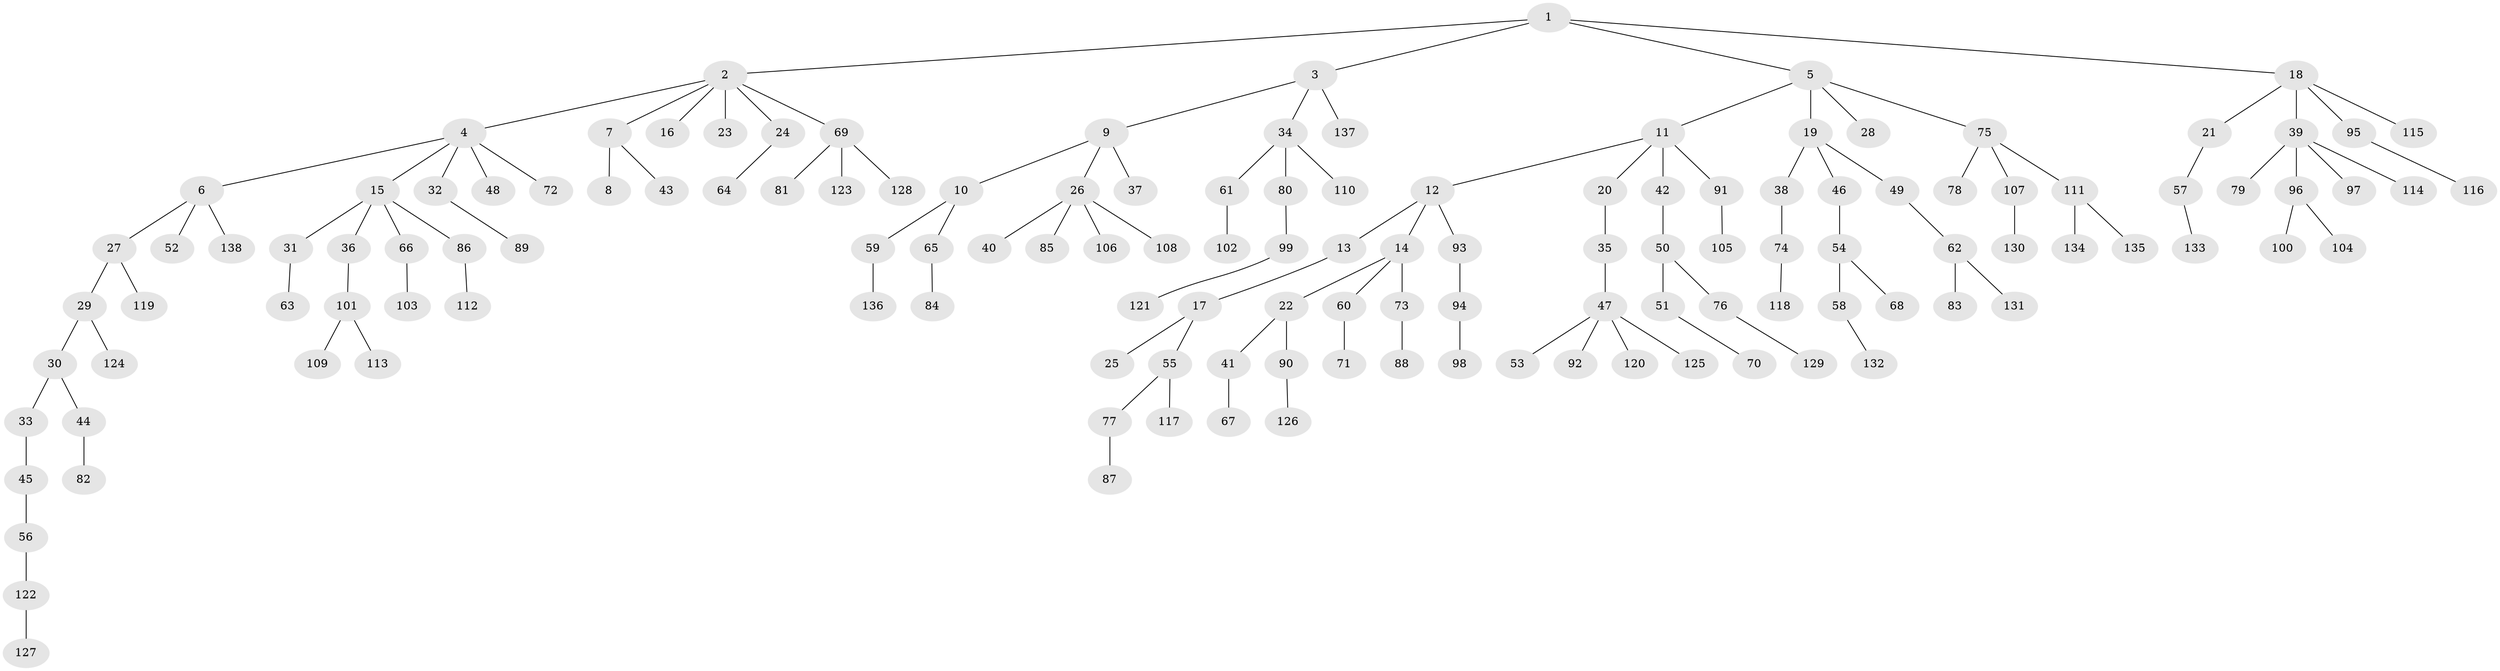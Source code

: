 // Generated by graph-tools (version 1.1) at 2025/15/03/09/25 04:15:22]
// undirected, 138 vertices, 137 edges
graph export_dot {
graph [start="1"]
  node [color=gray90,style=filled];
  1;
  2;
  3;
  4;
  5;
  6;
  7;
  8;
  9;
  10;
  11;
  12;
  13;
  14;
  15;
  16;
  17;
  18;
  19;
  20;
  21;
  22;
  23;
  24;
  25;
  26;
  27;
  28;
  29;
  30;
  31;
  32;
  33;
  34;
  35;
  36;
  37;
  38;
  39;
  40;
  41;
  42;
  43;
  44;
  45;
  46;
  47;
  48;
  49;
  50;
  51;
  52;
  53;
  54;
  55;
  56;
  57;
  58;
  59;
  60;
  61;
  62;
  63;
  64;
  65;
  66;
  67;
  68;
  69;
  70;
  71;
  72;
  73;
  74;
  75;
  76;
  77;
  78;
  79;
  80;
  81;
  82;
  83;
  84;
  85;
  86;
  87;
  88;
  89;
  90;
  91;
  92;
  93;
  94;
  95;
  96;
  97;
  98;
  99;
  100;
  101;
  102;
  103;
  104;
  105;
  106;
  107;
  108;
  109;
  110;
  111;
  112;
  113;
  114;
  115;
  116;
  117;
  118;
  119;
  120;
  121;
  122;
  123;
  124;
  125;
  126;
  127;
  128;
  129;
  130;
  131;
  132;
  133;
  134;
  135;
  136;
  137;
  138;
  1 -- 2;
  1 -- 3;
  1 -- 5;
  1 -- 18;
  2 -- 4;
  2 -- 7;
  2 -- 16;
  2 -- 23;
  2 -- 24;
  2 -- 69;
  3 -- 9;
  3 -- 34;
  3 -- 137;
  4 -- 6;
  4 -- 15;
  4 -- 32;
  4 -- 48;
  4 -- 72;
  5 -- 11;
  5 -- 19;
  5 -- 28;
  5 -- 75;
  6 -- 27;
  6 -- 52;
  6 -- 138;
  7 -- 8;
  7 -- 43;
  9 -- 10;
  9 -- 26;
  9 -- 37;
  10 -- 59;
  10 -- 65;
  11 -- 12;
  11 -- 20;
  11 -- 42;
  11 -- 91;
  12 -- 13;
  12 -- 14;
  12 -- 93;
  13 -- 17;
  14 -- 22;
  14 -- 60;
  14 -- 73;
  15 -- 31;
  15 -- 36;
  15 -- 66;
  15 -- 86;
  17 -- 25;
  17 -- 55;
  18 -- 21;
  18 -- 39;
  18 -- 95;
  18 -- 115;
  19 -- 38;
  19 -- 46;
  19 -- 49;
  20 -- 35;
  21 -- 57;
  22 -- 41;
  22 -- 90;
  24 -- 64;
  26 -- 40;
  26 -- 85;
  26 -- 106;
  26 -- 108;
  27 -- 29;
  27 -- 119;
  29 -- 30;
  29 -- 124;
  30 -- 33;
  30 -- 44;
  31 -- 63;
  32 -- 89;
  33 -- 45;
  34 -- 61;
  34 -- 80;
  34 -- 110;
  35 -- 47;
  36 -- 101;
  38 -- 74;
  39 -- 79;
  39 -- 96;
  39 -- 97;
  39 -- 114;
  41 -- 67;
  42 -- 50;
  44 -- 82;
  45 -- 56;
  46 -- 54;
  47 -- 53;
  47 -- 92;
  47 -- 120;
  47 -- 125;
  49 -- 62;
  50 -- 51;
  50 -- 76;
  51 -- 70;
  54 -- 58;
  54 -- 68;
  55 -- 77;
  55 -- 117;
  56 -- 122;
  57 -- 133;
  58 -- 132;
  59 -- 136;
  60 -- 71;
  61 -- 102;
  62 -- 83;
  62 -- 131;
  65 -- 84;
  66 -- 103;
  69 -- 81;
  69 -- 123;
  69 -- 128;
  73 -- 88;
  74 -- 118;
  75 -- 78;
  75 -- 107;
  75 -- 111;
  76 -- 129;
  77 -- 87;
  80 -- 99;
  86 -- 112;
  90 -- 126;
  91 -- 105;
  93 -- 94;
  94 -- 98;
  95 -- 116;
  96 -- 100;
  96 -- 104;
  99 -- 121;
  101 -- 109;
  101 -- 113;
  107 -- 130;
  111 -- 134;
  111 -- 135;
  122 -- 127;
}
